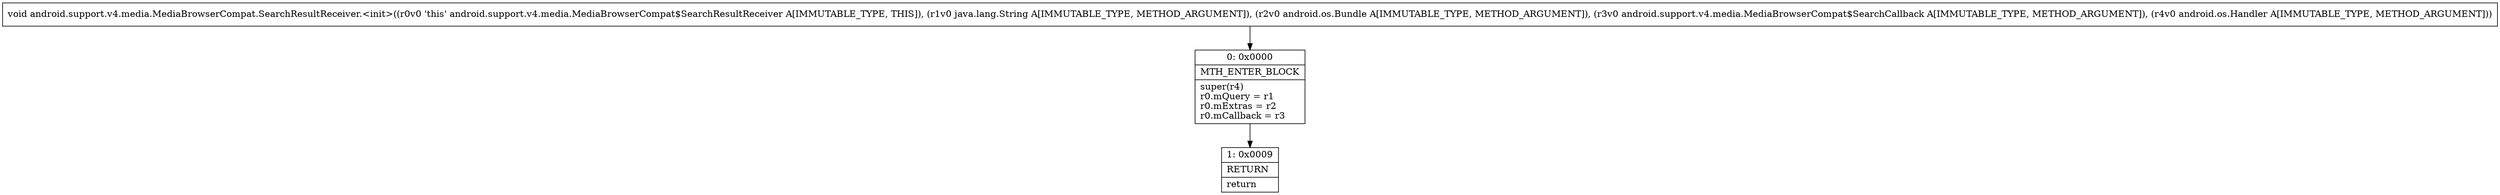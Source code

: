 digraph "CFG forandroid.support.v4.media.MediaBrowserCompat.SearchResultReceiver.\<init\>(Ljava\/lang\/String;Landroid\/os\/Bundle;Landroid\/support\/v4\/media\/MediaBrowserCompat$SearchCallback;Landroid\/os\/Handler;)V" {
Node_0 [shape=record,label="{0\:\ 0x0000|MTH_ENTER_BLOCK\l|super(r4)\lr0.mQuery = r1\lr0.mExtras = r2\lr0.mCallback = r3\l}"];
Node_1 [shape=record,label="{1\:\ 0x0009|RETURN\l|return\l}"];
MethodNode[shape=record,label="{void android.support.v4.media.MediaBrowserCompat.SearchResultReceiver.\<init\>((r0v0 'this' android.support.v4.media.MediaBrowserCompat$SearchResultReceiver A[IMMUTABLE_TYPE, THIS]), (r1v0 java.lang.String A[IMMUTABLE_TYPE, METHOD_ARGUMENT]), (r2v0 android.os.Bundle A[IMMUTABLE_TYPE, METHOD_ARGUMENT]), (r3v0 android.support.v4.media.MediaBrowserCompat$SearchCallback A[IMMUTABLE_TYPE, METHOD_ARGUMENT]), (r4v0 android.os.Handler A[IMMUTABLE_TYPE, METHOD_ARGUMENT])) }"];
MethodNode -> Node_0;
Node_0 -> Node_1;
}

